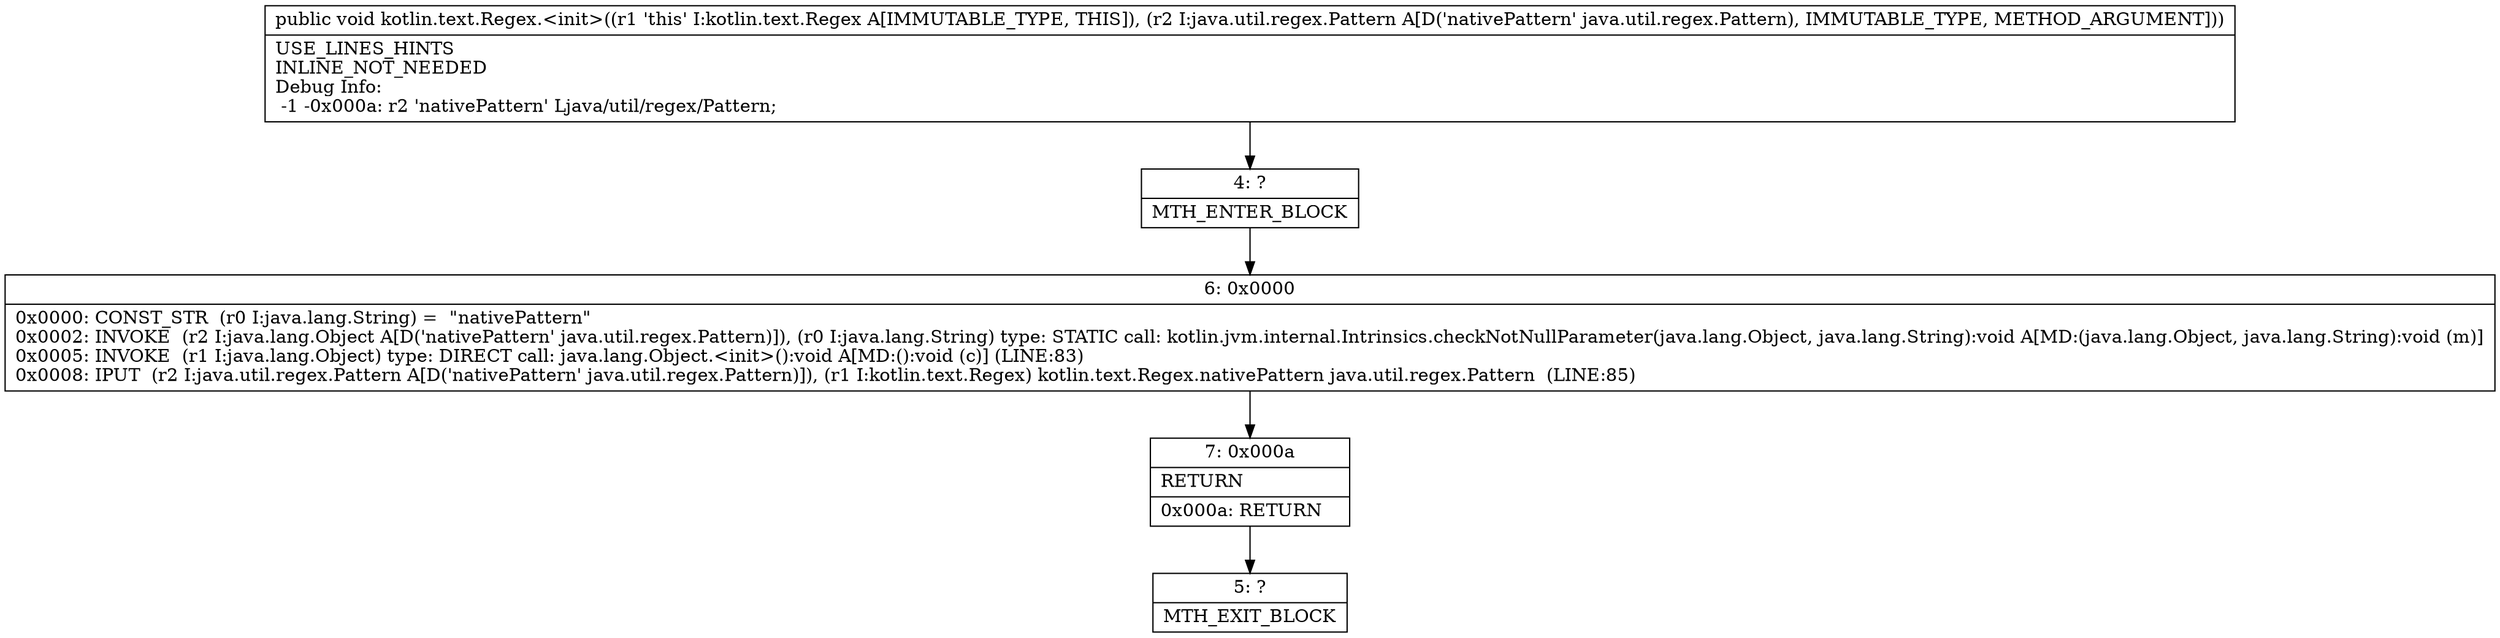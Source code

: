 digraph "CFG forkotlin.text.Regex.\<init\>(Ljava\/util\/regex\/Pattern;)V" {
Node_4 [shape=record,label="{4\:\ ?|MTH_ENTER_BLOCK\l}"];
Node_6 [shape=record,label="{6\:\ 0x0000|0x0000: CONST_STR  (r0 I:java.lang.String) =  \"nativePattern\" \l0x0002: INVOKE  (r2 I:java.lang.Object A[D('nativePattern' java.util.regex.Pattern)]), (r0 I:java.lang.String) type: STATIC call: kotlin.jvm.internal.Intrinsics.checkNotNullParameter(java.lang.Object, java.lang.String):void A[MD:(java.lang.Object, java.lang.String):void (m)]\l0x0005: INVOKE  (r1 I:java.lang.Object) type: DIRECT call: java.lang.Object.\<init\>():void A[MD:():void (c)] (LINE:83)\l0x0008: IPUT  (r2 I:java.util.regex.Pattern A[D('nativePattern' java.util.regex.Pattern)]), (r1 I:kotlin.text.Regex) kotlin.text.Regex.nativePattern java.util.regex.Pattern  (LINE:85)\l}"];
Node_7 [shape=record,label="{7\:\ 0x000a|RETURN\l|0x000a: RETURN   \l}"];
Node_5 [shape=record,label="{5\:\ ?|MTH_EXIT_BLOCK\l}"];
MethodNode[shape=record,label="{public void kotlin.text.Regex.\<init\>((r1 'this' I:kotlin.text.Regex A[IMMUTABLE_TYPE, THIS]), (r2 I:java.util.regex.Pattern A[D('nativePattern' java.util.regex.Pattern), IMMUTABLE_TYPE, METHOD_ARGUMENT]))  | USE_LINES_HINTS\lINLINE_NOT_NEEDED\lDebug Info:\l  \-1 \-0x000a: r2 'nativePattern' Ljava\/util\/regex\/Pattern;\l}"];
MethodNode -> Node_4;Node_4 -> Node_6;
Node_6 -> Node_7;
Node_7 -> Node_5;
}

